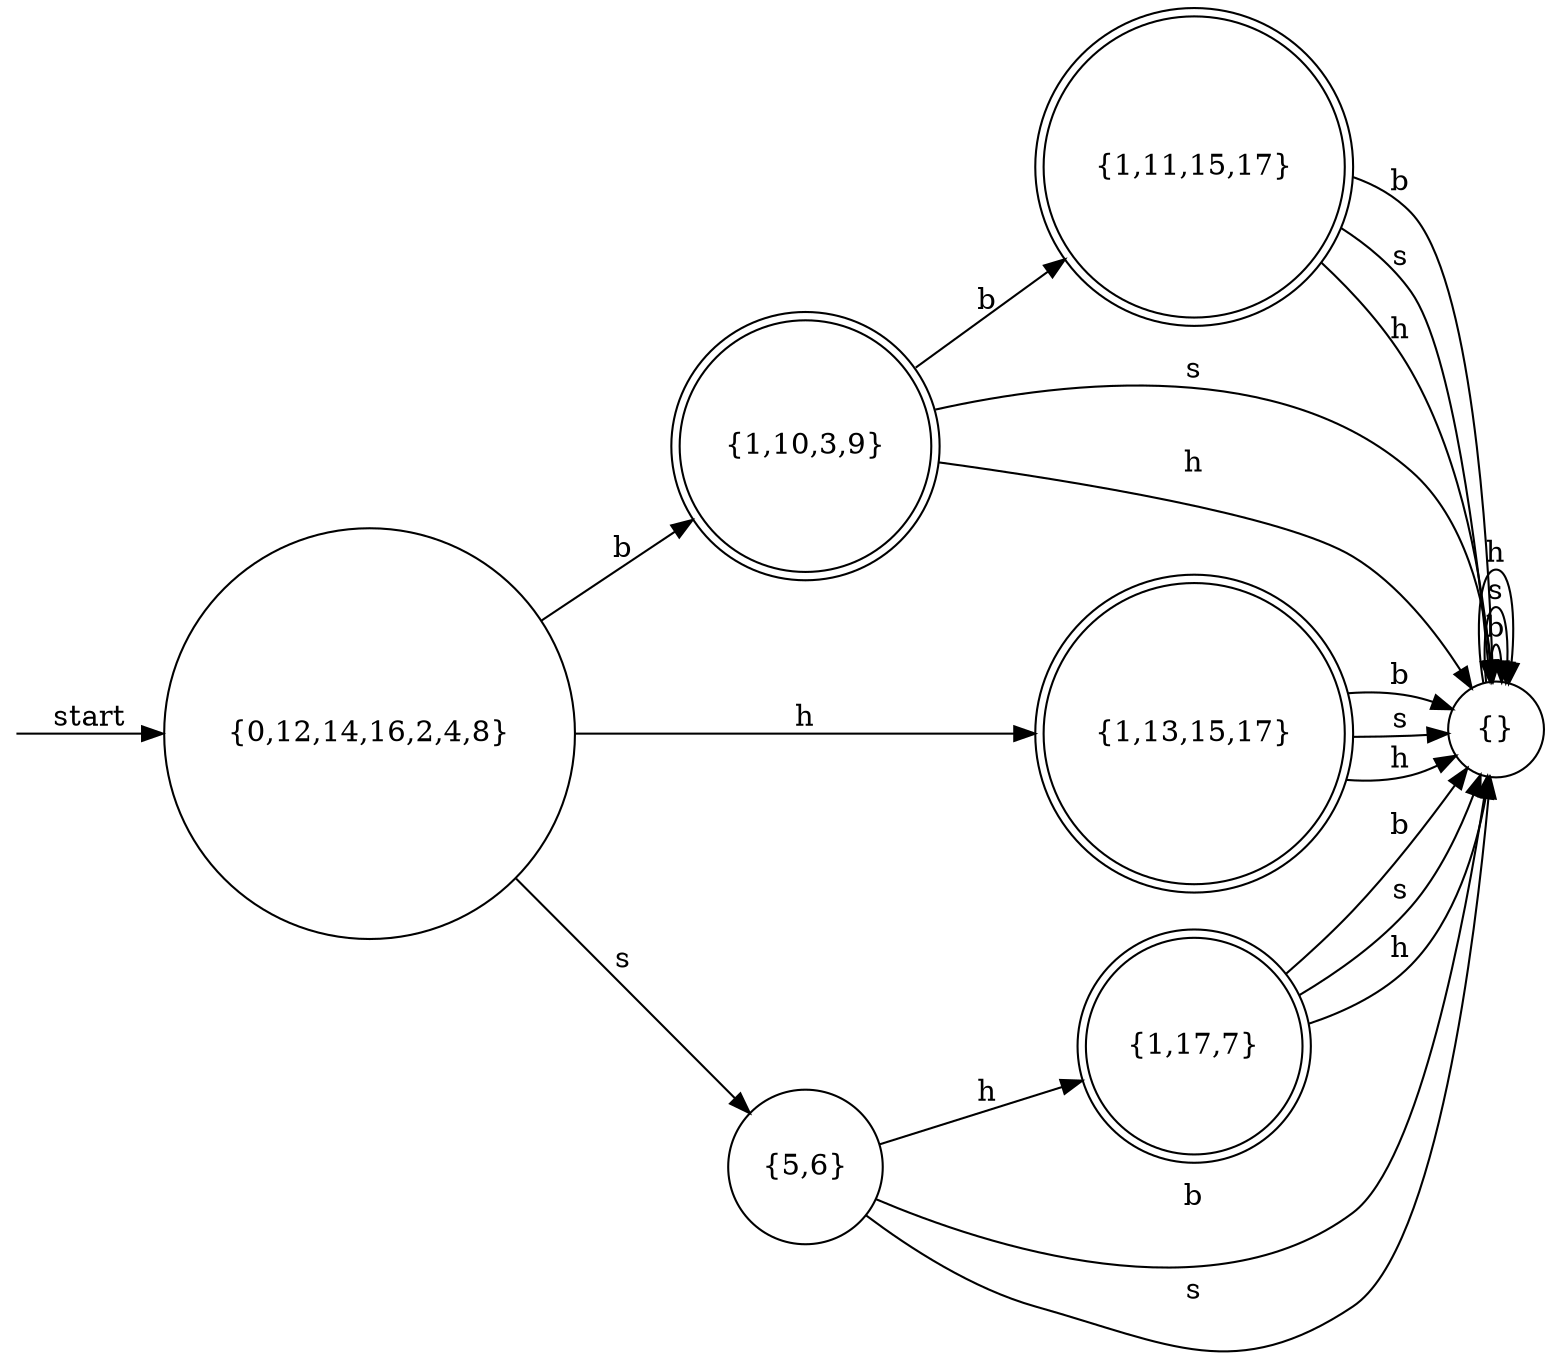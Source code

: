 digraph dfa {
    rankdir = LR;
    node [shape = circle];
    __start [style = invis, shape = point];
    __start -> "{0,12,14,16,2,4,8}" [ label = "start" ];
    node [shape = doublecircle]; "{1,10,3,9}" "{1,11,15,17}" "{1,17,7}" "{1,13,15,17}"
    node [shape = circle];
    "{0,12,14,16,2,4,8}" -> "{1,10,3,9}" [ label = "b" ];
    "{0,12,14,16,2,4,8}" -> "{5,6}" [ label = "s" ];
    "{0,12,14,16,2,4,8}" -> "{1,13,15,17}" [ label = "h" ];
    "{1,10,3,9}" -> "{1,11,15,17}" [ label = "b" ];
    "{1,10,3,9}" -> "{}" [ label = "s" ];
    "{1,10,3,9}" -> "{}" [ label = "h" ];
    "{1,11,15,17}" -> "{}" [ label = "b" ];
    "{1,11,15,17}" -> "{}" [ label = "s" ];
    "{1,11,15,17}" -> "{}" [ label = "h" ];
    "{5,6}" -> "{}" [ label = "b" ];
    "{5,6}" -> "{}" [ label = "s" ];
    "{5,6}" -> "{1,17,7}" [ label = "h" ];
    "{1,17,7}" -> "{}" [ label = "b" ];
    "{1,17,7}" -> "{}" [ label = "s" ];
    "{1,17,7}" -> "{}" [ label = "h" ];
    "{1,13,15,17}" -> "{}" [ label = "b" ];
    "{1,13,15,17}" -> "{}" [ label = "s" ];
    "{1,13,15,17}" -> "{}" [ label = "h" ];
    "{}" -> "{}" [ label = "b" ];
    "{}" -> "{}" [ label = "s" ];
    "{}" -> "{}" [ label = "h" ];
}
